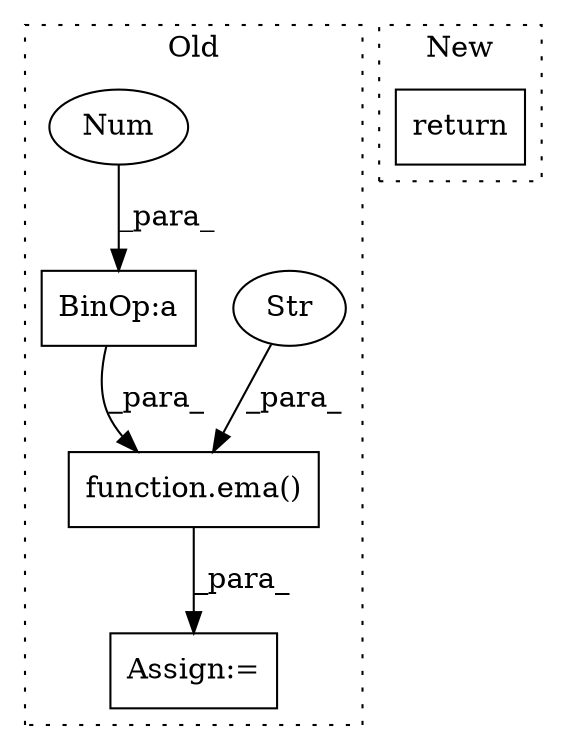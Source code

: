 digraph G {
subgraph cluster0 {
1 [label="function.ema()" a="75" s="3133,3320" l="4,1" shape="box"];
3 [label="Str" a="66" s="3191" l="17" shape="ellipse"];
4 [label="BinOp:a" a="82" s="3159" l="3" shape="box"];
5 [label="Num" a="76" s="3158" l="1" shape="ellipse"];
6 [label="Assign:=" a="68" s="3130" l="3" shape="box"];
label = "Old";
style="dotted";
}
subgraph cluster1 {
2 [label="return" a="93" s="4326" l="7" shape="box"];
label = "New";
style="dotted";
}
1 -> 6 [label="_para_"];
3 -> 1 [label="_para_"];
4 -> 1 [label="_para_"];
5 -> 4 [label="_para_"];
}